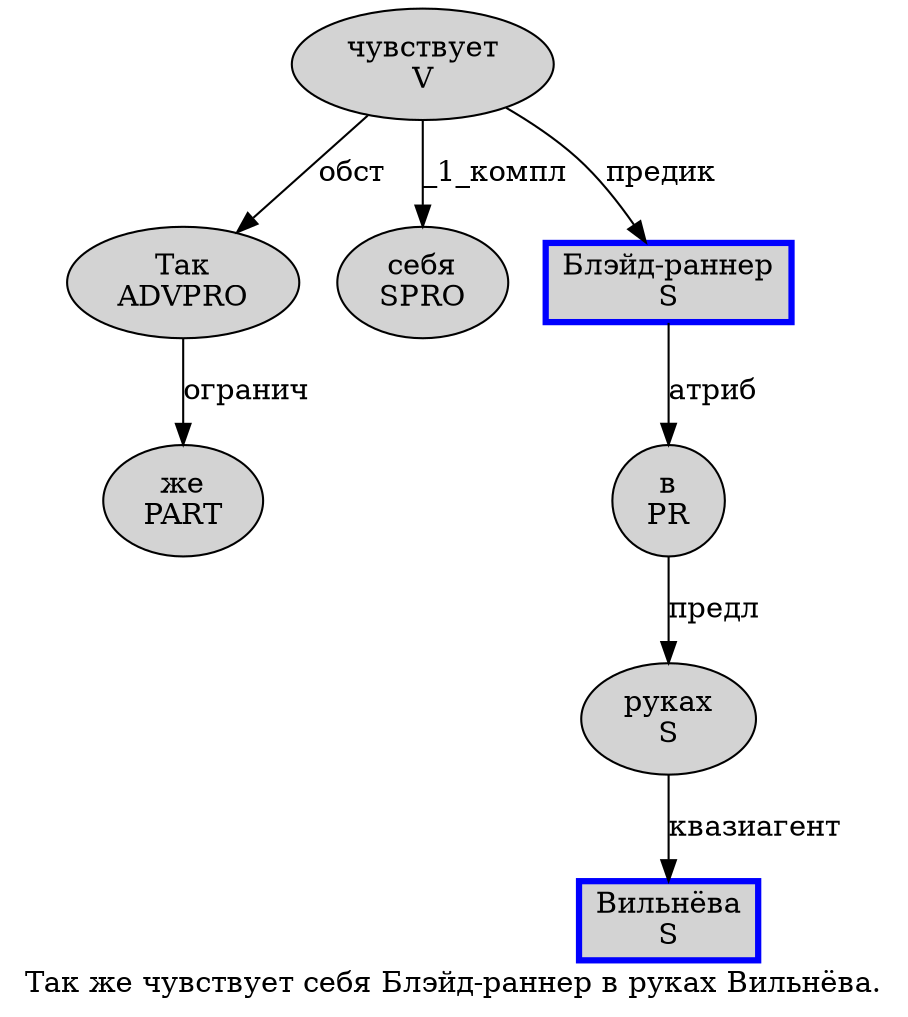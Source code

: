 digraph SENTENCE_2770 {
	graph [label="Так же чувствует себя Блэйд-раннер в руках Вильнёва."]
	node [style=filled]
		0 [label="Так
ADVPRO" color="" fillcolor=lightgray penwidth=1 shape=ellipse]
		1 [label="же
PART" color="" fillcolor=lightgray penwidth=1 shape=ellipse]
		2 [label="чувствует
V" color="" fillcolor=lightgray penwidth=1 shape=ellipse]
		3 [label="себя
SPRO" color="" fillcolor=lightgray penwidth=1 shape=ellipse]
		4 [label="Блэйд-раннер
S" color=blue fillcolor=lightgray penwidth=3 shape=box]
		5 [label="в
PR" color="" fillcolor=lightgray penwidth=1 shape=ellipse]
		6 [label="руках
S" color="" fillcolor=lightgray penwidth=1 shape=ellipse]
		7 [label="Вильнёва
S" color=blue fillcolor=lightgray penwidth=3 shape=box]
			5 -> 6 [label="предл"]
			2 -> 0 [label="обст"]
			2 -> 3 [label="_1_компл"]
			2 -> 4 [label="предик"]
			4 -> 5 [label="атриб"]
			0 -> 1 [label="огранич"]
			6 -> 7 [label="квазиагент"]
}